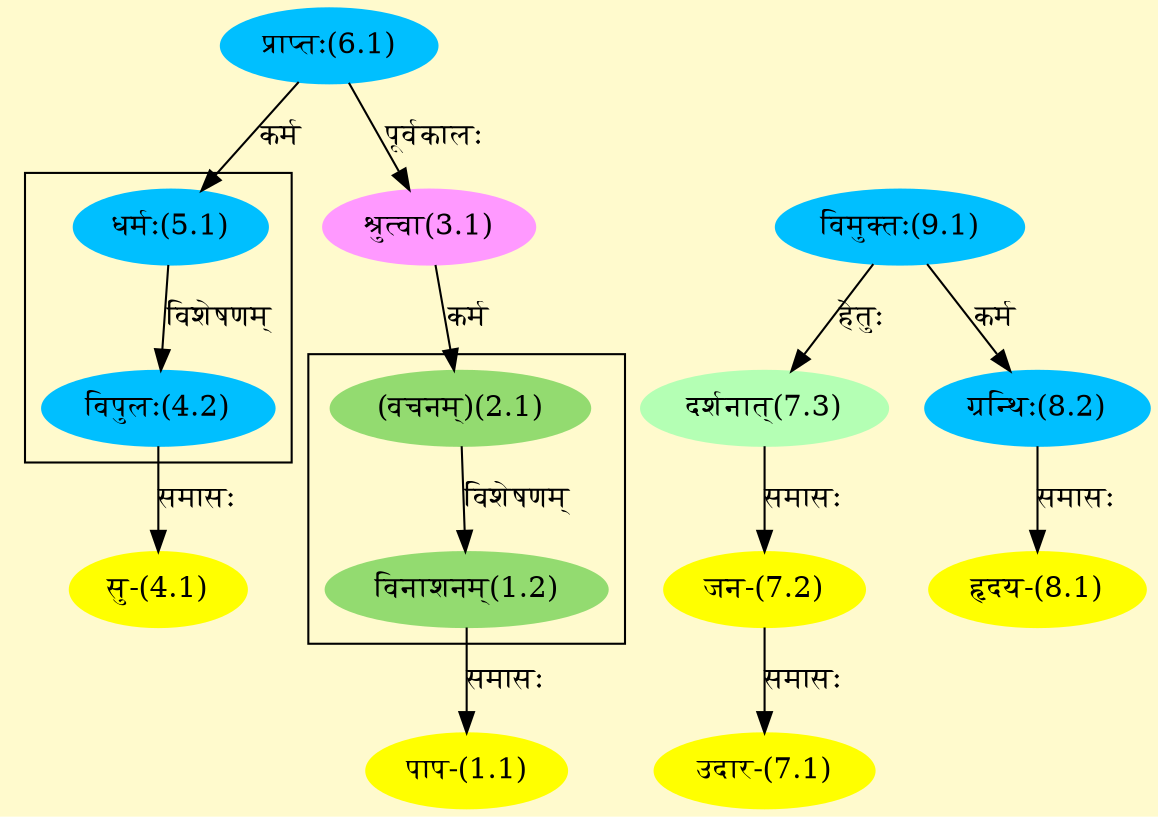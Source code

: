 digraph G{
rankdir=BT;
 compound=true;
 bgcolor="lemonchiffon1";

subgraph cluster_1{
Node1_2 [style=filled, color="#93DB70" label = "विनाशनम्(1.2)"]
Node2_1 [style=filled, color="#93DB70" label = "(वचनम्)(2.1)"]

}

subgraph cluster_2{
Node4_2 [style=filled, color="#00BFFF" label = "विपुलः(4.2)"]
Node5_1 [style=filled, color="#00BFFF" label = "धर्मः(5.1)"]

}
Node1_1 [style=filled, color="#FFFF00" label = "पाप-(1.1)"]
Node1_2 [style=filled, color="#93DB70" label = "विनाशनम्(1.2)"]
Node2_1 [style=filled, color="#93DB70" label = "(वचनम्)(2.1)"]
Node3_1 [style=filled, color="#FF99FF" label = "श्रुत्वा(3.1)"]
Node6_1 [style=filled, color="#00BFFF" label = "प्राप्तः(6.1)"]
Node4_1 [style=filled, color="#FFFF00" label = "सु-(4.1)"]
Node4_2 [style=filled, color="#00BFFF" label = "विपुलः(4.2)"]
Node5_1 [style=filled, color="#00BFFF" label = "धर्मः(5.1)"]
Node7_1 [style=filled, color="#FFFF00" label = "उदार-(7.1)"]
Node7_2 [style=filled, color="#FFFF00" label = "जन-(7.2)"]
Node7_3 [style=filled, color="#B4FFB4" label = "दर्शनात्(7.3)"]
Node9_1 [style=filled, color="#00BFFF" label = "विमुक्तः(9.1)"]
Node8_1 [style=filled, color="#FFFF00" label = "हृदय-(8.1)"]
Node8_2 [style=filled, color="#00BFFF" label = "ग्रन्थिः(8.2)"]
/* Start of Relations section */

Node1_1 -> Node1_2 [  label="समासः"  dir="back" ]
Node1_2 -> Node2_1 [  label="विशेषणम्"  dir="back" ]
Node2_1 -> Node3_1 [  label="कर्म"  dir="back" ]
Node3_1 -> Node6_1 [  label="पूर्वकालः"  dir="back" ]
Node4_1 -> Node4_2 [  label="समासः"  dir="back" ]
Node4_2 -> Node5_1 [  label="विशेषणम्"  dir="back" ]
Node5_1 -> Node6_1 [  label="कर्म"  dir="back" ]
Node7_1 -> Node7_2 [  label="समासः"  dir="back" ]
Node7_2 -> Node7_3 [  label="समासः"  dir="back" ]
Node7_3 -> Node9_1 [  label="हेतुः"  dir="back" ]
Node8_1 -> Node8_2 [  label="समासः"  dir="back" ]
Node8_2 -> Node9_1 [  label="कर्म"  dir="back" ]
}
